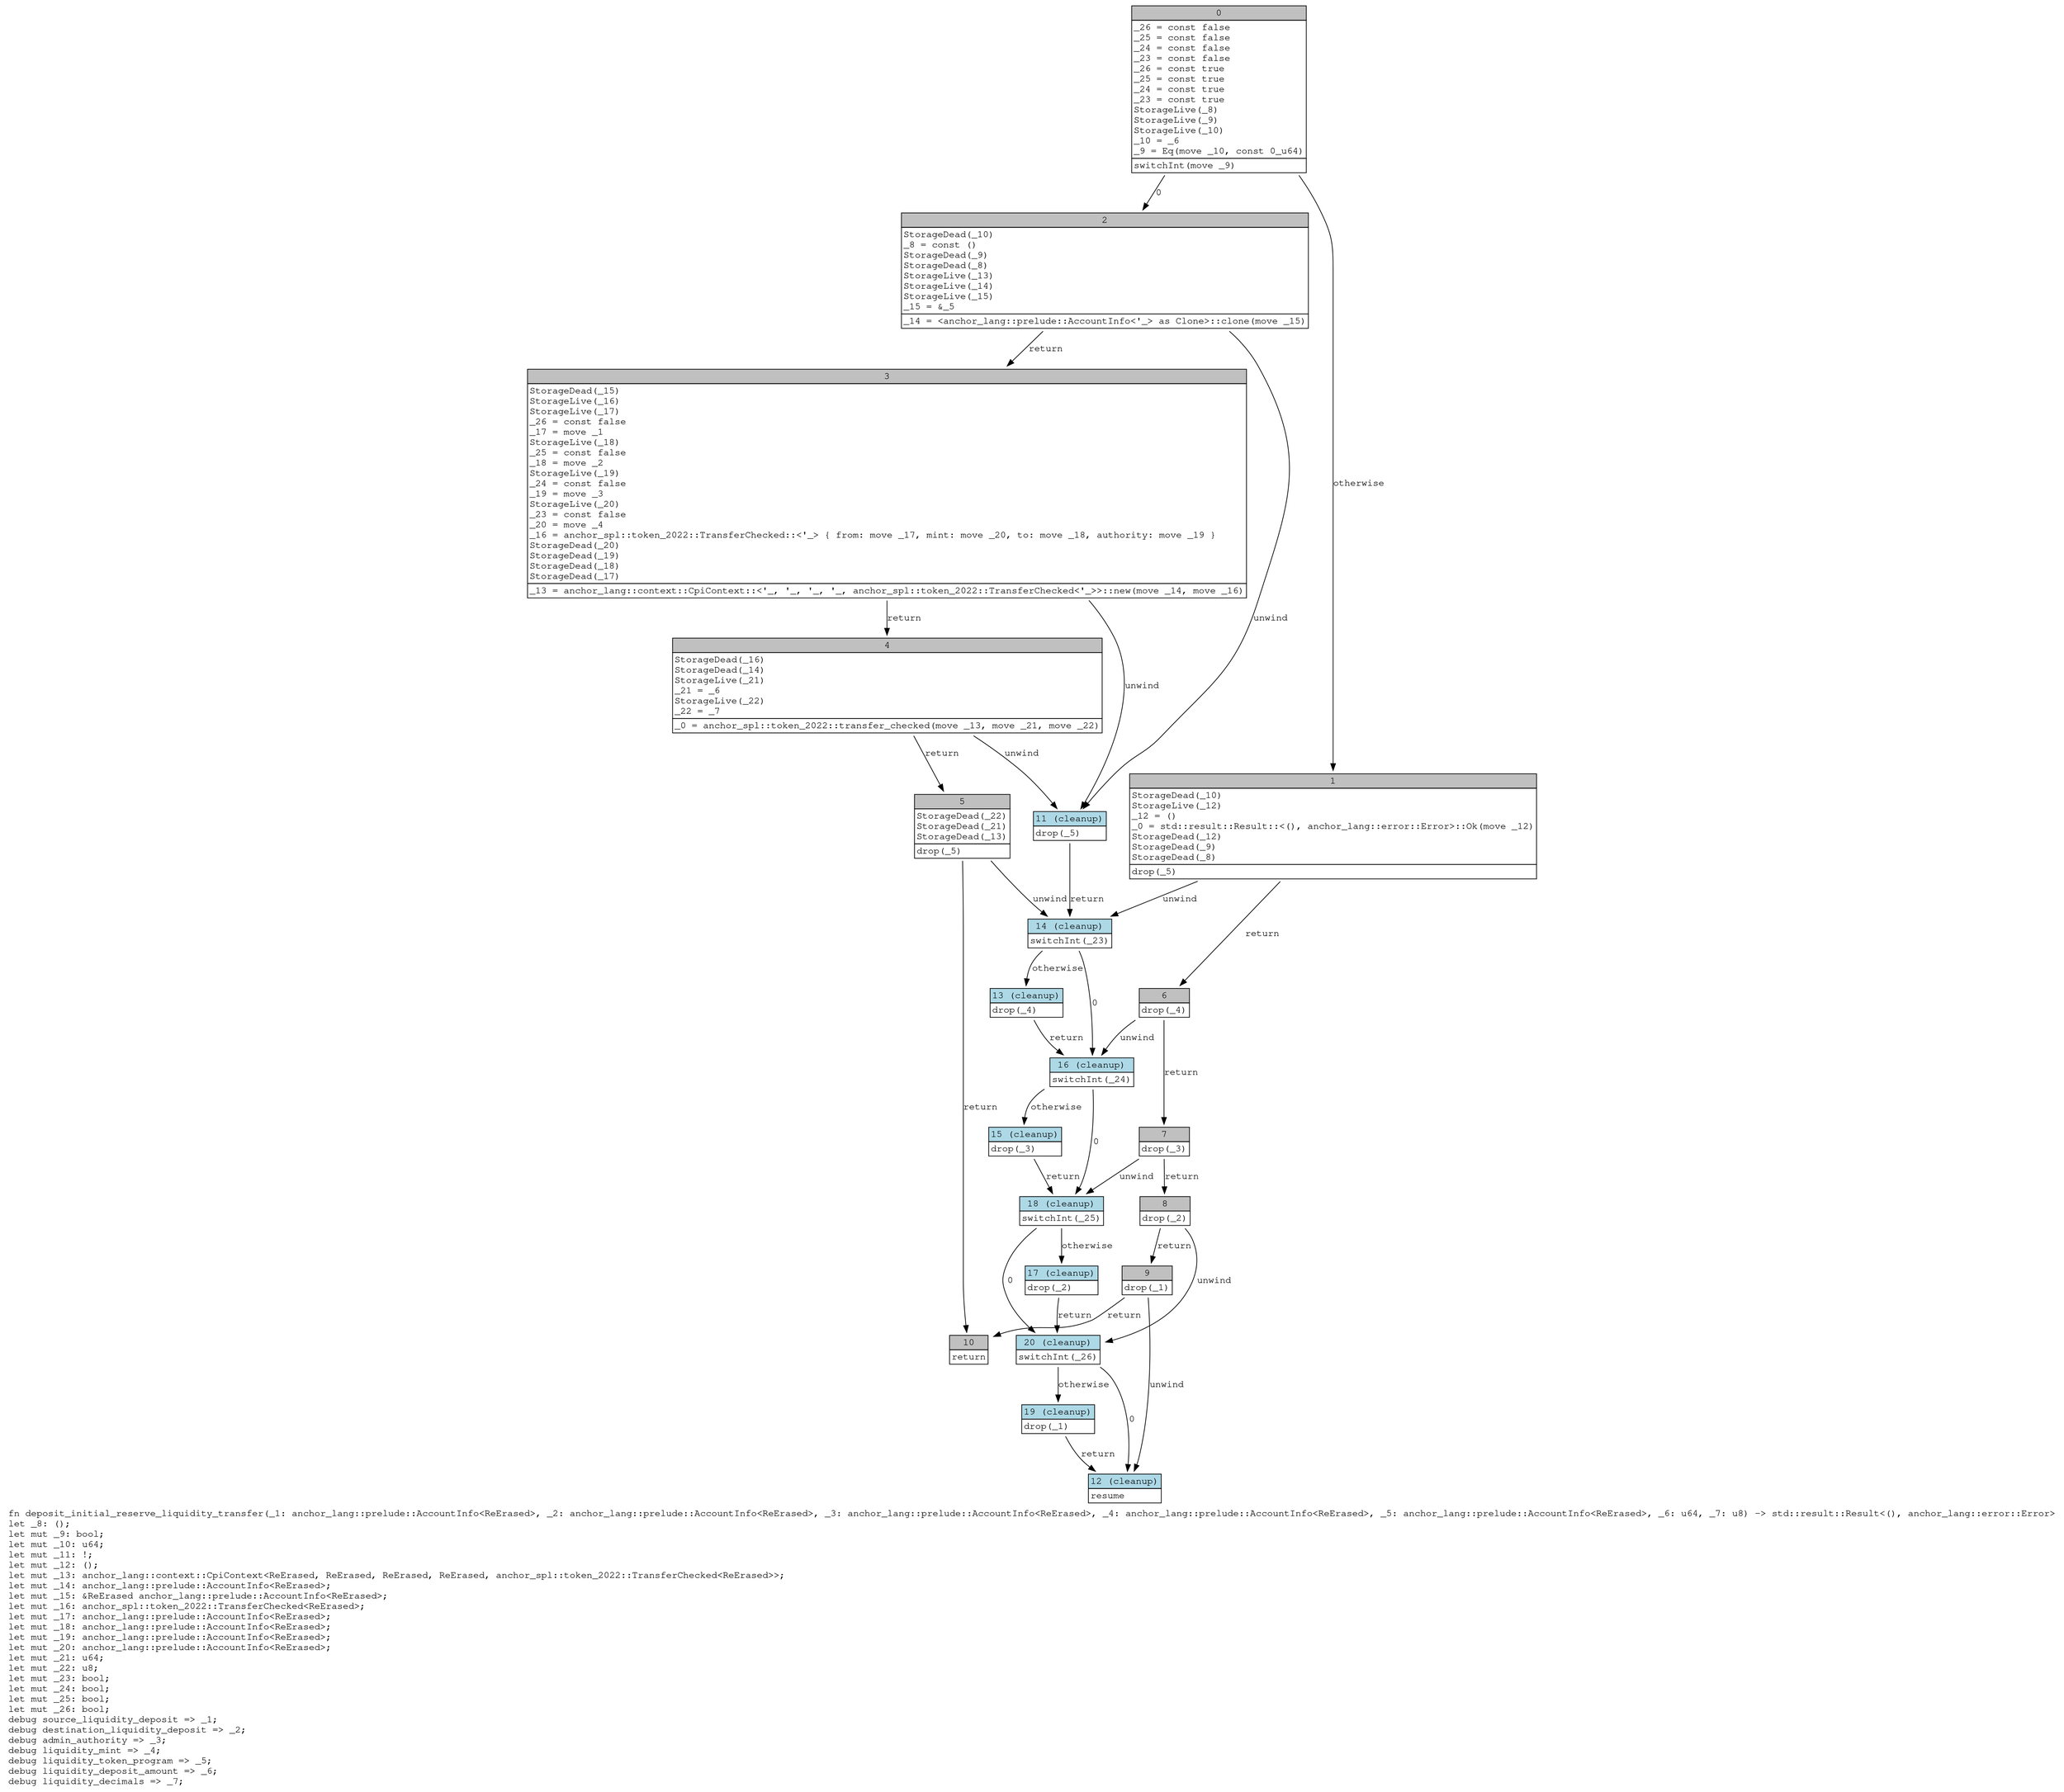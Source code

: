digraph Mir_0_2801 {
    graph [fontname="Courier, monospace"];
    node [fontname="Courier, monospace"];
    edge [fontname="Courier, monospace"];
    label=<fn deposit_initial_reserve_liquidity_transfer(_1: anchor_lang::prelude::AccountInfo&lt;ReErased&gt;, _2: anchor_lang::prelude::AccountInfo&lt;ReErased&gt;, _3: anchor_lang::prelude::AccountInfo&lt;ReErased&gt;, _4: anchor_lang::prelude::AccountInfo&lt;ReErased&gt;, _5: anchor_lang::prelude::AccountInfo&lt;ReErased&gt;, _6: u64, _7: u8) -&gt; std::result::Result&lt;(), anchor_lang::error::Error&gt;<br align="left"/>let _8: ();<br align="left"/>let mut _9: bool;<br align="left"/>let mut _10: u64;<br align="left"/>let mut _11: !;<br align="left"/>let mut _12: ();<br align="left"/>let mut _13: anchor_lang::context::CpiContext&lt;ReErased, ReErased, ReErased, ReErased, anchor_spl::token_2022::TransferChecked&lt;ReErased&gt;&gt;;<br align="left"/>let mut _14: anchor_lang::prelude::AccountInfo&lt;ReErased&gt;;<br align="left"/>let mut _15: &amp;ReErased anchor_lang::prelude::AccountInfo&lt;ReErased&gt;;<br align="left"/>let mut _16: anchor_spl::token_2022::TransferChecked&lt;ReErased&gt;;<br align="left"/>let mut _17: anchor_lang::prelude::AccountInfo&lt;ReErased&gt;;<br align="left"/>let mut _18: anchor_lang::prelude::AccountInfo&lt;ReErased&gt;;<br align="left"/>let mut _19: anchor_lang::prelude::AccountInfo&lt;ReErased&gt;;<br align="left"/>let mut _20: anchor_lang::prelude::AccountInfo&lt;ReErased&gt;;<br align="left"/>let mut _21: u64;<br align="left"/>let mut _22: u8;<br align="left"/>let mut _23: bool;<br align="left"/>let mut _24: bool;<br align="left"/>let mut _25: bool;<br align="left"/>let mut _26: bool;<br align="left"/>debug source_liquidity_deposit =&gt; _1;<br align="left"/>debug destination_liquidity_deposit =&gt; _2;<br align="left"/>debug admin_authority =&gt; _3;<br align="left"/>debug liquidity_mint =&gt; _4;<br align="left"/>debug liquidity_token_program =&gt; _5;<br align="left"/>debug liquidity_deposit_amount =&gt; _6;<br align="left"/>debug liquidity_decimals =&gt; _7;<br align="left"/>>;
    bb0__0_2801 [shape="none", label=<<table border="0" cellborder="1" cellspacing="0"><tr><td bgcolor="gray" align="center" colspan="1">0</td></tr><tr><td align="left" balign="left">_26 = const false<br/>_25 = const false<br/>_24 = const false<br/>_23 = const false<br/>_26 = const true<br/>_25 = const true<br/>_24 = const true<br/>_23 = const true<br/>StorageLive(_8)<br/>StorageLive(_9)<br/>StorageLive(_10)<br/>_10 = _6<br/>_9 = Eq(move _10, const 0_u64)<br/></td></tr><tr><td align="left">switchInt(move _9)</td></tr></table>>];
    bb1__0_2801 [shape="none", label=<<table border="0" cellborder="1" cellspacing="0"><tr><td bgcolor="gray" align="center" colspan="1">1</td></tr><tr><td align="left" balign="left">StorageDead(_10)<br/>StorageLive(_12)<br/>_12 = ()<br/>_0 = std::result::Result::&lt;(), anchor_lang::error::Error&gt;::Ok(move _12)<br/>StorageDead(_12)<br/>StorageDead(_9)<br/>StorageDead(_8)<br/></td></tr><tr><td align="left">drop(_5)</td></tr></table>>];
    bb2__0_2801 [shape="none", label=<<table border="0" cellborder="1" cellspacing="0"><tr><td bgcolor="gray" align="center" colspan="1">2</td></tr><tr><td align="left" balign="left">StorageDead(_10)<br/>_8 = const ()<br/>StorageDead(_9)<br/>StorageDead(_8)<br/>StorageLive(_13)<br/>StorageLive(_14)<br/>StorageLive(_15)<br/>_15 = &amp;_5<br/></td></tr><tr><td align="left">_14 = &lt;anchor_lang::prelude::AccountInfo&lt;'_&gt; as Clone&gt;::clone(move _15)</td></tr></table>>];
    bb3__0_2801 [shape="none", label=<<table border="0" cellborder="1" cellspacing="0"><tr><td bgcolor="gray" align="center" colspan="1">3</td></tr><tr><td align="left" balign="left">StorageDead(_15)<br/>StorageLive(_16)<br/>StorageLive(_17)<br/>_26 = const false<br/>_17 = move _1<br/>StorageLive(_18)<br/>_25 = const false<br/>_18 = move _2<br/>StorageLive(_19)<br/>_24 = const false<br/>_19 = move _3<br/>StorageLive(_20)<br/>_23 = const false<br/>_20 = move _4<br/>_16 = anchor_spl::token_2022::TransferChecked::&lt;'_&gt; { from: move _17, mint: move _20, to: move _18, authority: move _19 }<br/>StorageDead(_20)<br/>StorageDead(_19)<br/>StorageDead(_18)<br/>StorageDead(_17)<br/></td></tr><tr><td align="left">_13 = anchor_lang::context::CpiContext::&lt;'_, '_, '_, '_, anchor_spl::token_2022::TransferChecked&lt;'_&gt;&gt;::new(move _14, move _16)</td></tr></table>>];
    bb4__0_2801 [shape="none", label=<<table border="0" cellborder="1" cellspacing="0"><tr><td bgcolor="gray" align="center" colspan="1">4</td></tr><tr><td align="left" balign="left">StorageDead(_16)<br/>StorageDead(_14)<br/>StorageLive(_21)<br/>_21 = _6<br/>StorageLive(_22)<br/>_22 = _7<br/></td></tr><tr><td align="left">_0 = anchor_spl::token_2022::transfer_checked(move _13, move _21, move _22)</td></tr></table>>];
    bb5__0_2801 [shape="none", label=<<table border="0" cellborder="1" cellspacing="0"><tr><td bgcolor="gray" align="center" colspan="1">5</td></tr><tr><td align="left" balign="left">StorageDead(_22)<br/>StorageDead(_21)<br/>StorageDead(_13)<br/></td></tr><tr><td align="left">drop(_5)</td></tr></table>>];
    bb6__0_2801 [shape="none", label=<<table border="0" cellborder="1" cellspacing="0"><tr><td bgcolor="gray" align="center" colspan="1">6</td></tr><tr><td align="left">drop(_4)</td></tr></table>>];
    bb7__0_2801 [shape="none", label=<<table border="0" cellborder="1" cellspacing="0"><tr><td bgcolor="gray" align="center" colspan="1">7</td></tr><tr><td align="left">drop(_3)</td></tr></table>>];
    bb8__0_2801 [shape="none", label=<<table border="0" cellborder="1" cellspacing="0"><tr><td bgcolor="gray" align="center" colspan="1">8</td></tr><tr><td align="left">drop(_2)</td></tr></table>>];
    bb9__0_2801 [shape="none", label=<<table border="0" cellborder="1" cellspacing="0"><tr><td bgcolor="gray" align="center" colspan="1">9</td></tr><tr><td align="left">drop(_1)</td></tr></table>>];
    bb10__0_2801 [shape="none", label=<<table border="0" cellborder="1" cellspacing="0"><tr><td bgcolor="gray" align="center" colspan="1">10</td></tr><tr><td align="left">return</td></tr></table>>];
    bb11__0_2801 [shape="none", label=<<table border="0" cellborder="1" cellspacing="0"><tr><td bgcolor="lightblue" align="center" colspan="1">11 (cleanup)</td></tr><tr><td align="left">drop(_5)</td></tr></table>>];
    bb12__0_2801 [shape="none", label=<<table border="0" cellborder="1" cellspacing="0"><tr><td bgcolor="lightblue" align="center" colspan="1">12 (cleanup)</td></tr><tr><td align="left">resume</td></tr></table>>];
    bb13__0_2801 [shape="none", label=<<table border="0" cellborder="1" cellspacing="0"><tr><td bgcolor="lightblue" align="center" colspan="1">13 (cleanup)</td></tr><tr><td align="left">drop(_4)</td></tr></table>>];
    bb14__0_2801 [shape="none", label=<<table border="0" cellborder="1" cellspacing="0"><tr><td bgcolor="lightblue" align="center" colspan="1">14 (cleanup)</td></tr><tr><td align="left">switchInt(_23)</td></tr></table>>];
    bb15__0_2801 [shape="none", label=<<table border="0" cellborder="1" cellspacing="0"><tr><td bgcolor="lightblue" align="center" colspan="1">15 (cleanup)</td></tr><tr><td align="left">drop(_3)</td></tr></table>>];
    bb16__0_2801 [shape="none", label=<<table border="0" cellborder="1" cellspacing="0"><tr><td bgcolor="lightblue" align="center" colspan="1">16 (cleanup)</td></tr><tr><td align="left">switchInt(_24)</td></tr></table>>];
    bb17__0_2801 [shape="none", label=<<table border="0" cellborder="1" cellspacing="0"><tr><td bgcolor="lightblue" align="center" colspan="1">17 (cleanup)</td></tr><tr><td align="left">drop(_2)</td></tr></table>>];
    bb18__0_2801 [shape="none", label=<<table border="0" cellborder="1" cellspacing="0"><tr><td bgcolor="lightblue" align="center" colspan="1">18 (cleanup)</td></tr><tr><td align="left">switchInt(_25)</td></tr></table>>];
    bb19__0_2801 [shape="none", label=<<table border="0" cellborder="1" cellspacing="0"><tr><td bgcolor="lightblue" align="center" colspan="1">19 (cleanup)</td></tr><tr><td align="left">drop(_1)</td></tr></table>>];
    bb20__0_2801 [shape="none", label=<<table border="0" cellborder="1" cellspacing="0"><tr><td bgcolor="lightblue" align="center" colspan="1">20 (cleanup)</td></tr><tr><td align="left">switchInt(_26)</td></tr></table>>];
    bb0__0_2801 -> bb2__0_2801 [label="0"];
    bb0__0_2801 -> bb1__0_2801 [label="otherwise"];
    bb1__0_2801 -> bb6__0_2801 [label="return"];
    bb1__0_2801 -> bb14__0_2801 [label="unwind"];
    bb2__0_2801 -> bb3__0_2801 [label="return"];
    bb2__0_2801 -> bb11__0_2801 [label="unwind"];
    bb3__0_2801 -> bb4__0_2801 [label="return"];
    bb3__0_2801 -> bb11__0_2801 [label="unwind"];
    bb4__0_2801 -> bb5__0_2801 [label="return"];
    bb4__0_2801 -> bb11__0_2801 [label="unwind"];
    bb5__0_2801 -> bb10__0_2801 [label="return"];
    bb5__0_2801 -> bb14__0_2801 [label="unwind"];
    bb6__0_2801 -> bb7__0_2801 [label="return"];
    bb6__0_2801 -> bb16__0_2801 [label="unwind"];
    bb7__0_2801 -> bb8__0_2801 [label="return"];
    bb7__0_2801 -> bb18__0_2801 [label="unwind"];
    bb8__0_2801 -> bb9__0_2801 [label="return"];
    bb8__0_2801 -> bb20__0_2801 [label="unwind"];
    bb9__0_2801 -> bb10__0_2801 [label="return"];
    bb9__0_2801 -> bb12__0_2801 [label="unwind"];
    bb11__0_2801 -> bb14__0_2801 [label="return"];
    bb13__0_2801 -> bb16__0_2801 [label="return"];
    bb14__0_2801 -> bb16__0_2801 [label="0"];
    bb14__0_2801 -> bb13__0_2801 [label="otherwise"];
    bb15__0_2801 -> bb18__0_2801 [label="return"];
    bb16__0_2801 -> bb18__0_2801 [label="0"];
    bb16__0_2801 -> bb15__0_2801 [label="otherwise"];
    bb17__0_2801 -> bb20__0_2801 [label="return"];
    bb18__0_2801 -> bb20__0_2801 [label="0"];
    bb18__0_2801 -> bb17__0_2801 [label="otherwise"];
    bb19__0_2801 -> bb12__0_2801 [label="return"];
    bb20__0_2801 -> bb12__0_2801 [label="0"];
    bb20__0_2801 -> bb19__0_2801 [label="otherwise"];
}
